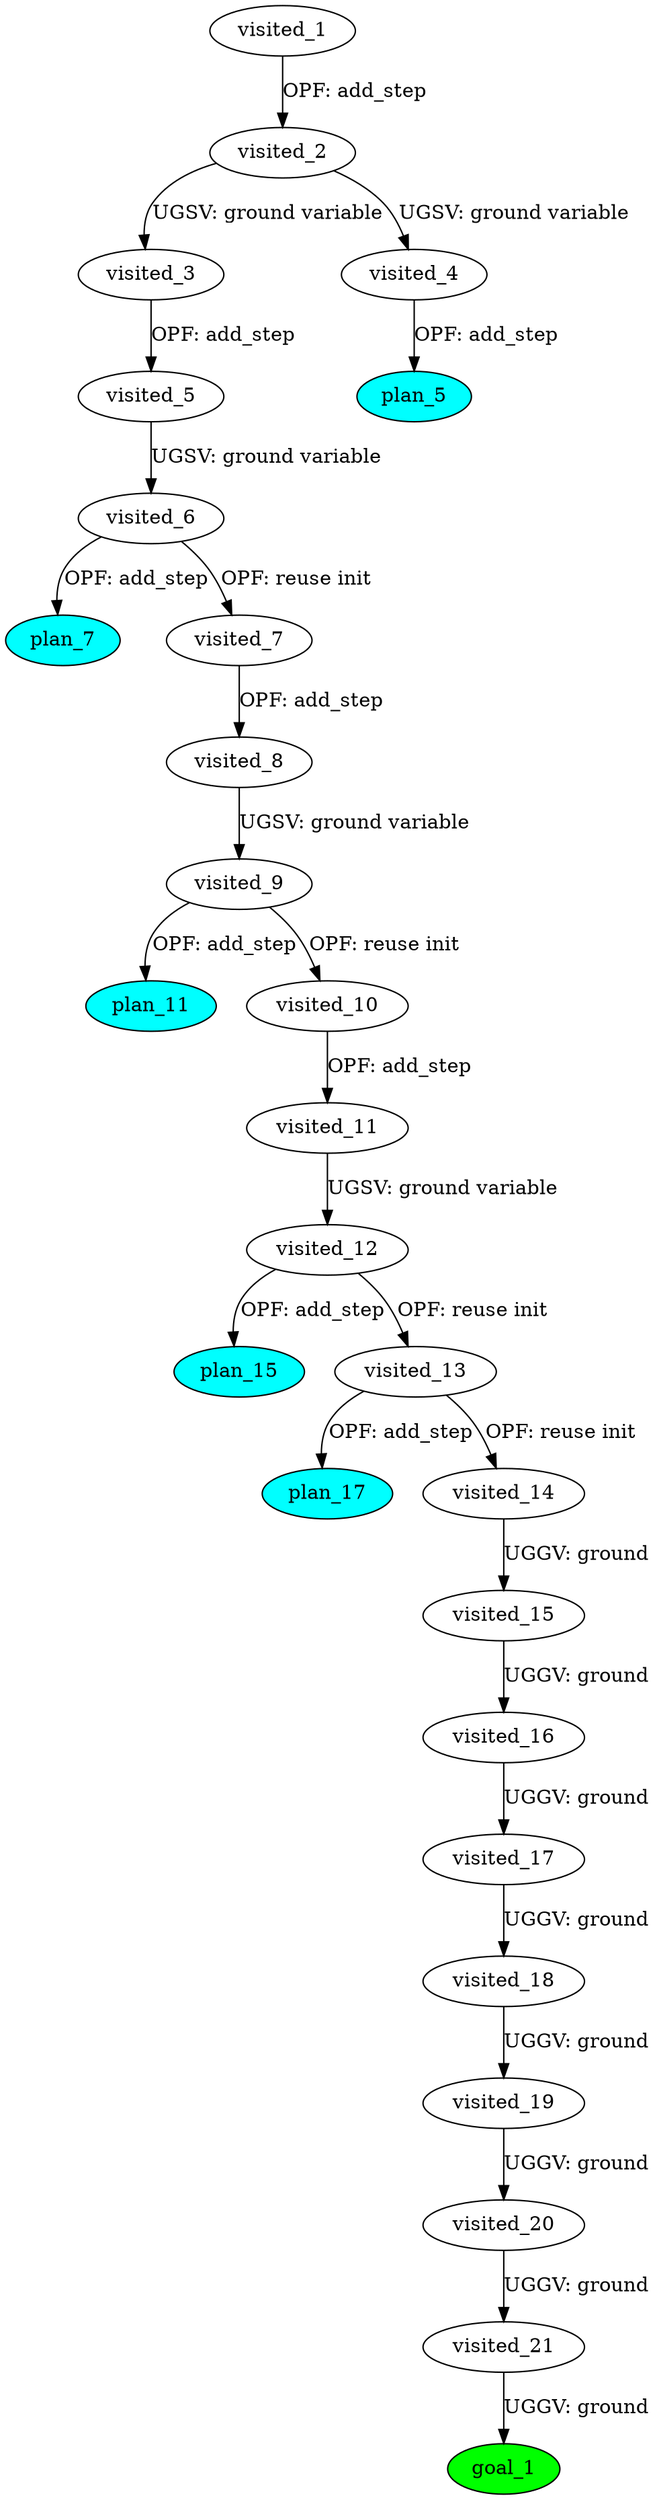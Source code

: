 digraph {
	"fc737d92-11ab-3d11-e4eb-8000ef40d162" [label=plan_0 fillcolor=cyan style=filled]
	"fc737d92-11ab-3d11-e4eb-8000ef40d162" [label=visited_1 fillcolor=white style=filled]
	"7249f62c-0898-7462-980c-b95c19d45deb" [label=plan_1 fillcolor=cyan style=filled]
	"fc737d92-11ab-3d11-e4eb-8000ef40d162" -> "7249f62c-0898-7462-980c-b95c19d45deb" [label="OPF: add_step"]
	"7249f62c-0898-7462-980c-b95c19d45deb" [label=visited_2 fillcolor=white style=filled]
	"e0527739-4d40-6f1b-3ca5-be2952171bf3" [label=plan_2 fillcolor=cyan style=filled]
	"7249f62c-0898-7462-980c-b95c19d45deb" -> "e0527739-4d40-6f1b-3ca5-be2952171bf3" [label="UGSV: ground variable"]
	"8570b59f-a903-ae67-fc56-8b5324acb722" [label=plan_3 fillcolor=cyan style=filled]
	"7249f62c-0898-7462-980c-b95c19d45deb" -> "8570b59f-a903-ae67-fc56-8b5324acb722" [label="UGSV: ground variable"]
	"e0527739-4d40-6f1b-3ca5-be2952171bf3" [label=visited_3 fillcolor=white style=filled]
	"46707cd6-4ced-a164-69df-14e9389641dd" [label=plan_4 fillcolor=cyan style=filled]
	"e0527739-4d40-6f1b-3ca5-be2952171bf3" -> "46707cd6-4ced-a164-69df-14e9389641dd" [label="OPF: add_step"]
	"8570b59f-a903-ae67-fc56-8b5324acb722" [label=visited_4 fillcolor=white style=filled]
	"24f43c62-b523-c0de-db87-d29c4cfd0fc1" [label=plan_5 fillcolor=cyan style=filled]
	"8570b59f-a903-ae67-fc56-8b5324acb722" -> "24f43c62-b523-c0de-db87-d29c4cfd0fc1" [label="OPF: add_step"]
	"46707cd6-4ced-a164-69df-14e9389641dd" [label=visited_5 fillcolor=white style=filled]
	"378e6510-8f10-d33e-abe4-2e7db96c1163" [label=plan_6 fillcolor=cyan style=filled]
	"46707cd6-4ced-a164-69df-14e9389641dd" -> "378e6510-8f10-d33e-abe4-2e7db96c1163" [label="UGSV: ground variable"]
	"378e6510-8f10-d33e-abe4-2e7db96c1163" [label=visited_6 fillcolor=white style=filled]
	"e8334da5-de95-d695-3579-c1437ab99428" [label=plan_7 fillcolor=cyan style=filled]
	"378e6510-8f10-d33e-abe4-2e7db96c1163" -> "e8334da5-de95-d695-3579-c1437ab99428" [label="OPF: add_step"]
	"5c11ab6d-42f5-b3f5-4ef4-c34d5bf86f3c" [label=plan_8 fillcolor=cyan style=filled]
	"378e6510-8f10-d33e-abe4-2e7db96c1163" -> "5c11ab6d-42f5-b3f5-4ef4-c34d5bf86f3c" [label="OPF: reuse init"]
	"5c11ab6d-42f5-b3f5-4ef4-c34d5bf86f3c" [label=visited_7 fillcolor=white style=filled]
	"774c0afa-7f4d-908c-e1ff-f6c08347f1da" [label=plan_9 fillcolor=cyan style=filled]
	"5c11ab6d-42f5-b3f5-4ef4-c34d5bf86f3c" -> "774c0afa-7f4d-908c-e1ff-f6c08347f1da" [label="OPF: add_step"]
	"774c0afa-7f4d-908c-e1ff-f6c08347f1da" [label=visited_8 fillcolor=white style=filled]
	"c36b9a0a-41e0-2a89-566a-9ce7af521b94" [label=plan_10 fillcolor=cyan style=filled]
	"774c0afa-7f4d-908c-e1ff-f6c08347f1da" -> "c36b9a0a-41e0-2a89-566a-9ce7af521b94" [label="UGSV: ground variable"]
	"c36b9a0a-41e0-2a89-566a-9ce7af521b94" [label=visited_9 fillcolor=white style=filled]
	"75f8e3a8-7d97-ac0f-bd56-09c4a4461663" [label=plan_11 fillcolor=cyan style=filled]
	"c36b9a0a-41e0-2a89-566a-9ce7af521b94" -> "75f8e3a8-7d97-ac0f-bd56-09c4a4461663" [label="OPF: add_step"]
	"74bd0c93-8177-b661-37fe-032c02571851" [label=plan_12 fillcolor=cyan style=filled]
	"c36b9a0a-41e0-2a89-566a-9ce7af521b94" -> "74bd0c93-8177-b661-37fe-032c02571851" [label="OPF: reuse init"]
	"74bd0c93-8177-b661-37fe-032c02571851" [label=visited_10 fillcolor=white style=filled]
	"a3422e50-9e2a-7324-0f79-a8a75f8a14bd" [label=plan_13 fillcolor=cyan style=filled]
	"74bd0c93-8177-b661-37fe-032c02571851" -> "a3422e50-9e2a-7324-0f79-a8a75f8a14bd" [label="OPF: add_step"]
	"a3422e50-9e2a-7324-0f79-a8a75f8a14bd" [label=visited_11 fillcolor=white style=filled]
	"f5948a54-5f80-4eeb-143a-9aff659b0105" [label=plan_14 fillcolor=cyan style=filled]
	"a3422e50-9e2a-7324-0f79-a8a75f8a14bd" -> "f5948a54-5f80-4eeb-143a-9aff659b0105" [label="UGSV: ground variable"]
	"f5948a54-5f80-4eeb-143a-9aff659b0105" [label=visited_12 fillcolor=white style=filled]
	"4ccb2355-39d1-c7ff-b27e-1442fd7fe973" [label=plan_15 fillcolor=cyan style=filled]
	"f5948a54-5f80-4eeb-143a-9aff659b0105" -> "4ccb2355-39d1-c7ff-b27e-1442fd7fe973" [label="OPF: add_step"]
	"9118c400-e336-c243-b139-c476de3ce88b" [label=plan_16 fillcolor=cyan style=filled]
	"f5948a54-5f80-4eeb-143a-9aff659b0105" -> "9118c400-e336-c243-b139-c476de3ce88b" [label="OPF: reuse init"]
	"9118c400-e336-c243-b139-c476de3ce88b" [label=visited_13 fillcolor=white style=filled]
	"ec95b3ac-0beb-7c34-4566-7c4879ba630a" [label=plan_17 fillcolor=cyan style=filled]
	"9118c400-e336-c243-b139-c476de3ce88b" -> "ec95b3ac-0beb-7c34-4566-7c4879ba630a" [label="OPF: add_step"]
	"b076a7dc-fd0c-e433-ca5e-151b23d3cd4c" [label=plan_18 fillcolor=cyan style=filled]
	"9118c400-e336-c243-b139-c476de3ce88b" -> "b076a7dc-fd0c-e433-ca5e-151b23d3cd4c" [label="OPF: reuse init"]
	"b076a7dc-fd0c-e433-ca5e-151b23d3cd4c" [label=visited_14 fillcolor=white style=filled]
	"bed63da0-8033-f5c2-1413-d64db962c8a7" [label=plan_19 fillcolor=cyan style=filled]
	"b076a7dc-fd0c-e433-ca5e-151b23d3cd4c" -> "bed63da0-8033-f5c2-1413-d64db962c8a7" [label="UGGV: ground"]
	"bed63da0-8033-f5c2-1413-d64db962c8a7" [label=visited_15 fillcolor=white style=filled]
	"1901ef87-0dbf-0caf-588a-3f87f96d40f8" [label=plan_20 fillcolor=cyan style=filled]
	"bed63da0-8033-f5c2-1413-d64db962c8a7" -> "1901ef87-0dbf-0caf-588a-3f87f96d40f8" [label="UGGV: ground"]
	"1901ef87-0dbf-0caf-588a-3f87f96d40f8" [label=visited_16 fillcolor=white style=filled]
	"1375ee90-d6b3-61e4-3b6d-ca0d6fe5040b" [label=plan_21 fillcolor=cyan style=filled]
	"1901ef87-0dbf-0caf-588a-3f87f96d40f8" -> "1375ee90-d6b3-61e4-3b6d-ca0d6fe5040b" [label="UGGV: ground"]
	"1375ee90-d6b3-61e4-3b6d-ca0d6fe5040b" [label=visited_17 fillcolor=white style=filled]
	"9d264599-c4dd-8df5-9aec-56a857311609" [label=plan_22 fillcolor=cyan style=filled]
	"1375ee90-d6b3-61e4-3b6d-ca0d6fe5040b" -> "9d264599-c4dd-8df5-9aec-56a857311609" [label="UGGV: ground"]
	"9d264599-c4dd-8df5-9aec-56a857311609" [label=visited_18 fillcolor=white style=filled]
	"f80b2cea-658e-54a2-9879-cf35f4719986" [label=plan_23 fillcolor=cyan style=filled]
	"9d264599-c4dd-8df5-9aec-56a857311609" -> "f80b2cea-658e-54a2-9879-cf35f4719986" [label="UGGV: ground"]
	"f80b2cea-658e-54a2-9879-cf35f4719986" [label=visited_19 fillcolor=white style=filled]
	"a255e1bb-0795-8c1f-538d-6b8cc607b1e9" [label=plan_24 fillcolor=cyan style=filled]
	"f80b2cea-658e-54a2-9879-cf35f4719986" -> "a255e1bb-0795-8c1f-538d-6b8cc607b1e9" [label="UGGV: ground"]
	"a255e1bb-0795-8c1f-538d-6b8cc607b1e9" [label=visited_20 fillcolor=white style=filled]
	"735741e5-fe1a-1ba9-c896-9c5b45f8c28d" [label=plan_25 fillcolor=cyan style=filled]
	"a255e1bb-0795-8c1f-538d-6b8cc607b1e9" -> "735741e5-fe1a-1ba9-c896-9c5b45f8c28d" [label="UGGV: ground"]
	"735741e5-fe1a-1ba9-c896-9c5b45f8c28d" [label=visited_21 fillcolor=white style=filled]
	"8d93e14a-5b16-7158-3a67-470c7d98302f" [label=plan_26 fillcolor=cyan style=filled]
	"735741e5-fe1a-1ba9-c896-9c5b45f8c28d" -> "8d93e14a-5b16-7158-3a67-470c7d98302f" [label="UGGV: ground"]
	"8d93e14a-5b16-7158-3a67-470c7d98302f" [label=visited_22 fillcolor=white style=filled]
	"8d93e14a-5b16-7158-3a67-470c7d98302f" [label=goal_1 fillcolor=green style=filled]
}
